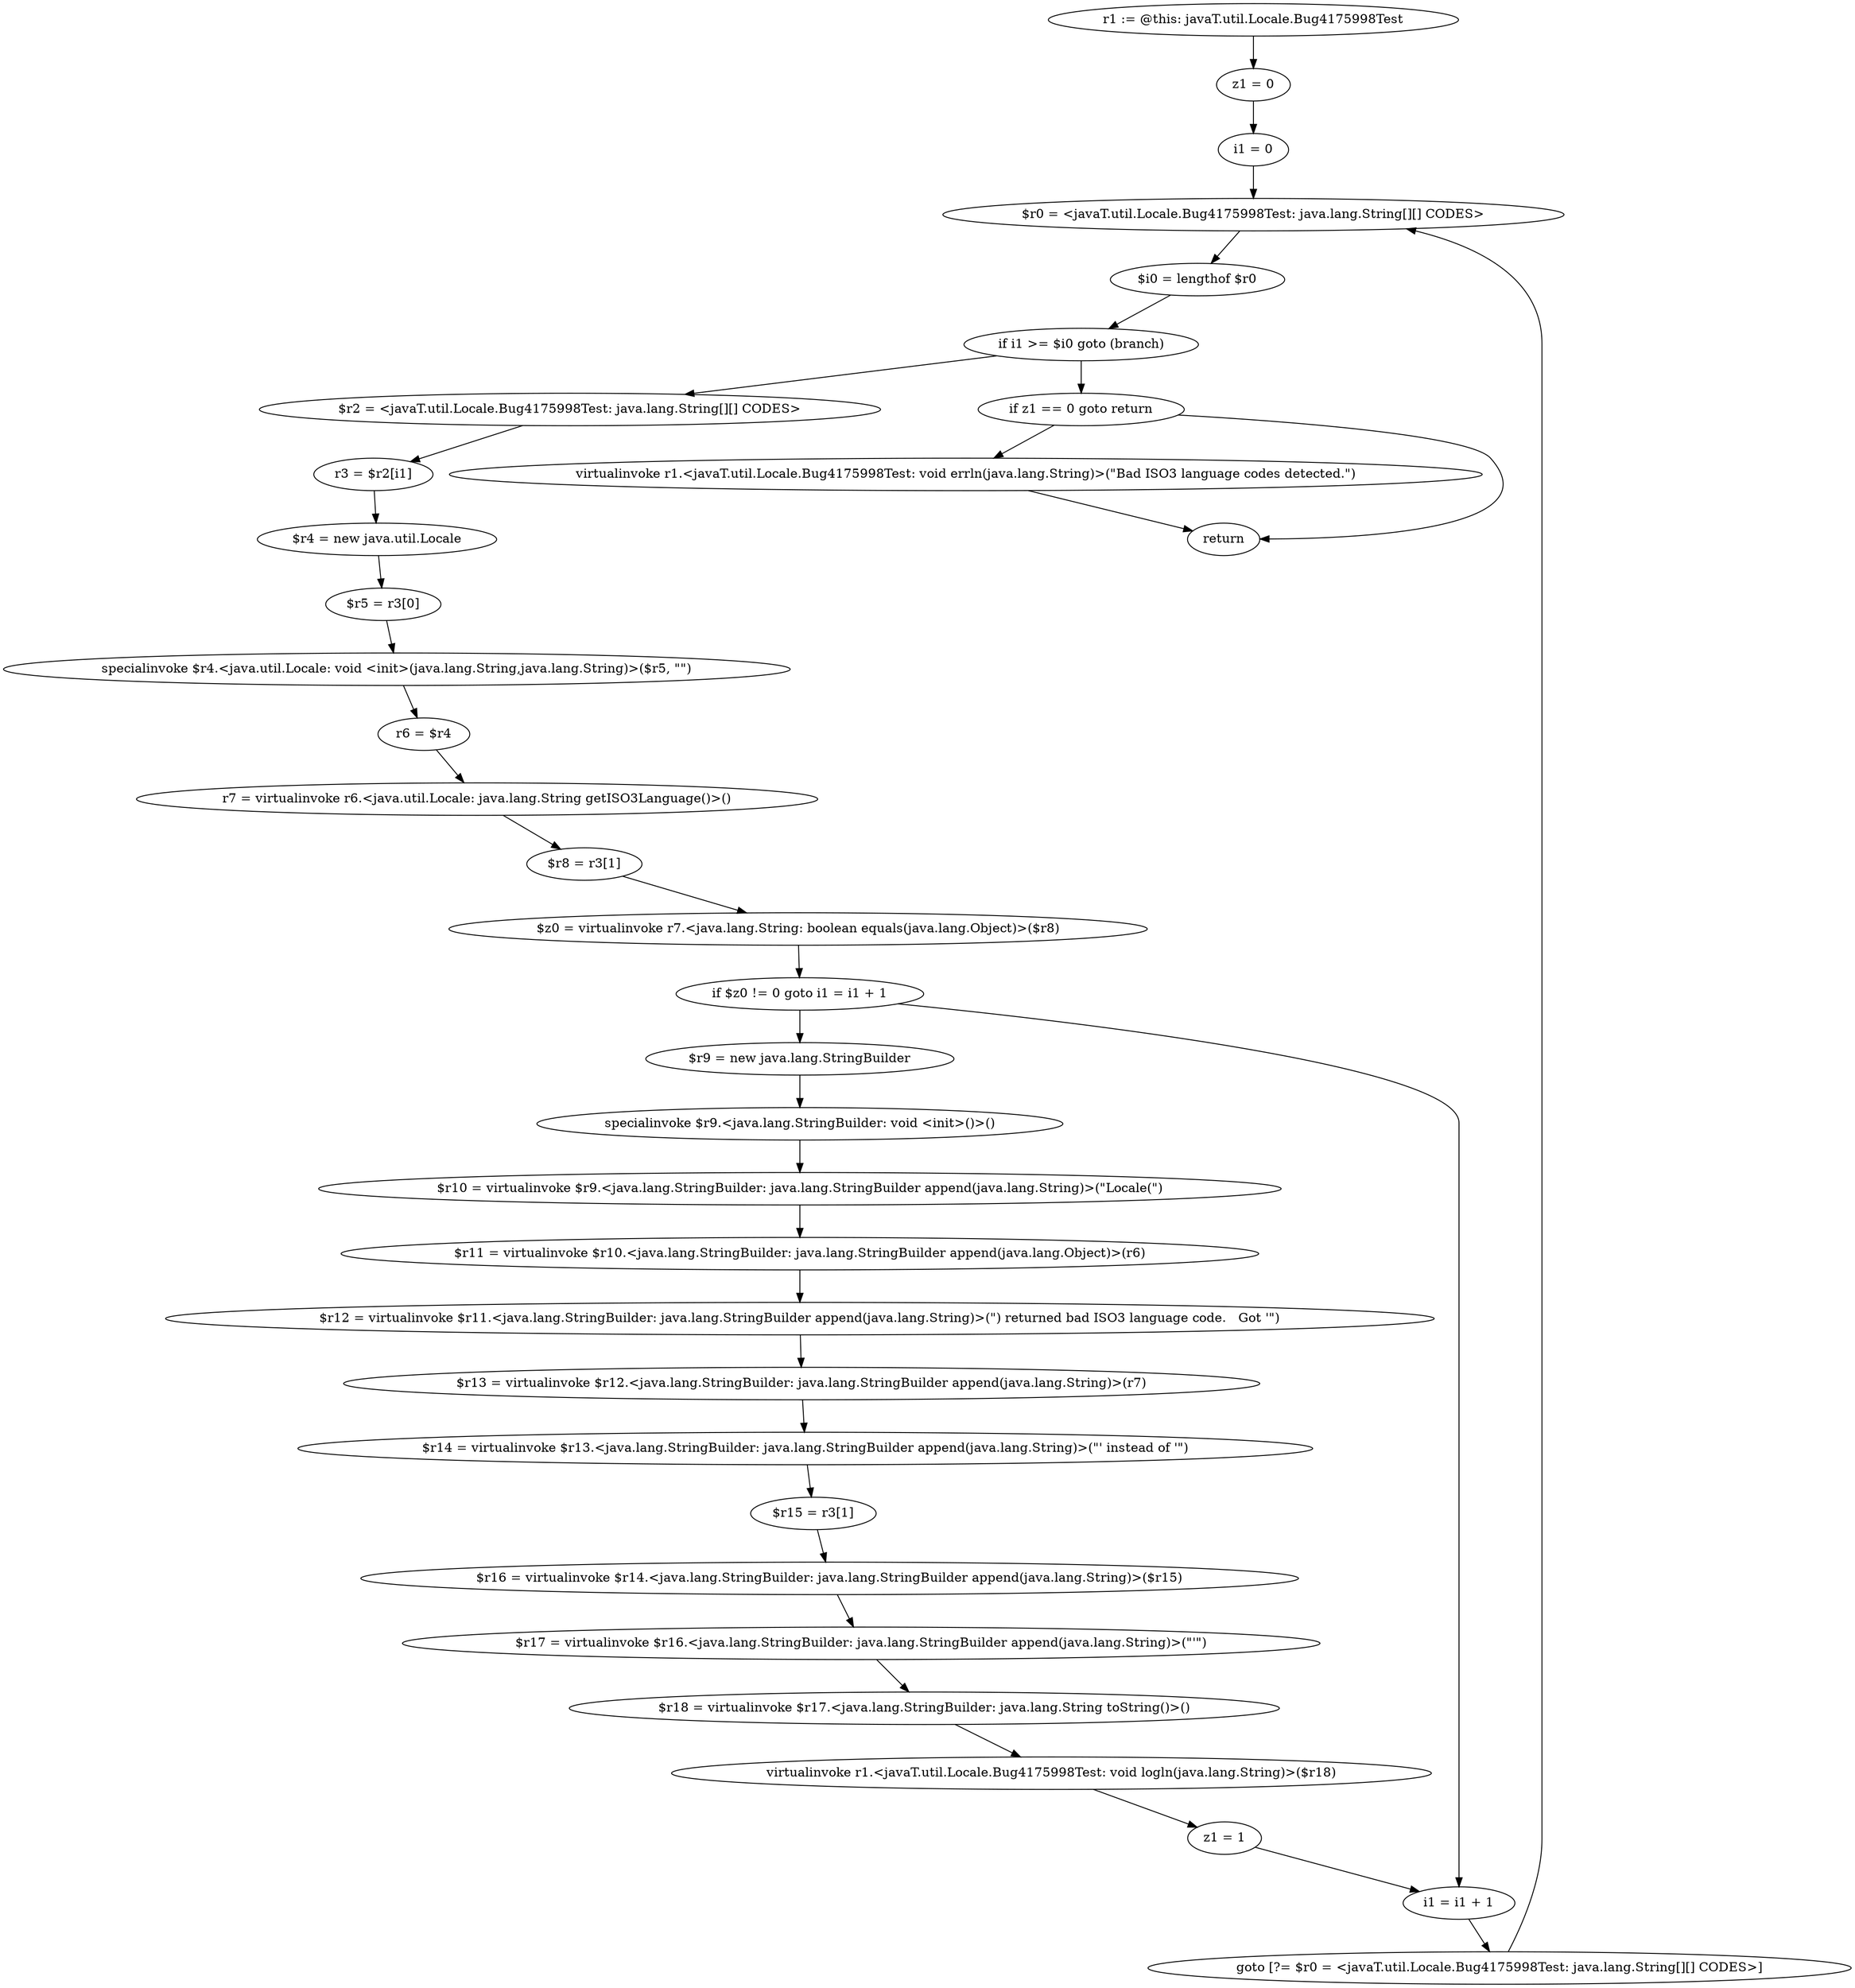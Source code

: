 digraph "unitGraph" {
    "r1 := @this: javaT.util.Locale.Bug4175998Test"
    "z1 = 0"
    "i1 = 0"
    "$r0 = <javaT.util.Locale.Bug4175998Test: java.lang.String[][] CODES>"
    "$i0 = lengthof $r0"
    "if i1 >= $i0 goto (branch)"
    "$r2 = <javaT.util.Locale.Bug4175998Test: java.lang.String[][] CODES>"
    "r3 = $r2[i1]"
    "$r4 = new java.util.Locale"
    "$r5 = r3[0]"
    "specialinvoke $r4.<java.util.Locale: void <init>(java.lang.String,java.lang.String)>($r5, \"\")"
    "r6 = $r4"
    "r7 = virtualinvoke r6.<java.util.Locale: java.lang.String getISO3Language()>()"
    "$r8 = r3[1]"
    "$z0 = virtualinvoke r7.<java.lang.String: boolean equals(java.lang.Object)>($r8)"
    "if $z0 != 0 goto i1 = i1 + 1"
    "$r9 = new java.lang.StringBuilder"
    "specialinvoke $r9.<java.lang.StringBuilder: void <init>()>()"
    "$r10 = virtualinvoke $r9.<java.lang.StringBuilder: java.lang.StringBuilder append(java.lang.String)>(\"Locale(\")"
    "$r11 = virtualinvoke $r10.<java.lang.StringBuilder: java.lang.StringBuilder append(java.lang.Object)>(r6)"
    "$r12 = virtualinvoke $r11.<java.lang.StringBuilder: java.lang.StringBuilder append(java.lang.String)>(\") returned bad ISO3 language code.   Got \'\")"
    "$r13 = virtualinvoke $r12.<java.lang.StringBuilder: java.lang.StringBuilder append(java.lang.String)>(r7)"
    "$r14 = virtualinvoke $r13.<java.lang.StringBuilder: java.lang.StringBuilder append(java.lang.String)>(\"\' instead of \'\")"
    "$r15 = r3[1]"
    "$r16 = virtualinvoke $r14.<java.lang.StringBuilder: java.lang.StringBuilder append(java.lang.String)>($r15)"
    "$r17 = virtualinvoke $r16.<java.lang.StringBuilder: java.lang.StringBuilder append(java.lang.String)>(\"\'\")"
    "$r18 = virtualinvoke $r17.<java.lang.StringBuilder: java.lang.String toString()>()"
    "virtualinvoke r1.<javaT.util.Locale.Bug4175998Test: void logln(java.lang.String)>($r18)"
    "z1 = 1"
    "i1 = i1 + 1"
    "goto [?= $r0 = <javaT.util.Locale.Bug4175998Test: java.lang.String[][] CODES>]"
    "if z1 == 0 goto return"
    "virtualinvoke r1.<javaT.util.Locale.Bug4175998Test: void errln(java.lang.String)>(\"Bad ISO3 language codes detected.\")"
    "return"
    "r1 := @this: javaT.util.Locale.Bug4175998Test"->"z1 = 0";
    "z1 = 0"->"i1 = 0";
    "i1 = 0"->"$r0 = <javaT.util.Locale.Bug4175998Test: java.lang.String[][] CODES>";
    "$r0 = <javaT.util.Locale.Bug4175998Test: java.lang.String[][] CODES>"->"$i0 = lengthof $r0";
    "$i0 = lengthof $r0"->"if i1 >= $i0 goto (branch)";
    "if i1 >= $i0 goto (branch)"->"$r2 = <javaT.util.Locale.Bug4175998Test: java.lang.String[][] CODES>";
    "if i1 >= $i0 goto (branch)"->"if z1 == 0 goto return";
    "$r2 = <javaT.util.Locale.Bug4175998Test: java.lang.String[][] CODES>"->"r3 = $r2[i1]";
    "r3 = $r2[i1]"->"$r4 = new java.util.Locale";
    "$r4 = new java.util.Locale"->"$r5 = r3[0]";
    "$r5 = r3[0]"->"specialinvoke $r4.<java.util.Locale: void <init>(java.lang.String,java.lang.String)>($r5, \"\")";
    "specialinvoke $r4.<java.util.Locale: void <init>(java.lang.String,java.lang.String)>($r5, \"\")"->"r6 = $r4";
    "r6 = $r4"->"r7 = virtualinvoke r6.<java.util.Locale: java.lang.String getISO3Language()>()";
    "r7 = virtualinvoke r6.<java.util.Locale: java.lang.String getISO3Language()>()"->"$r8 = r3[1]";
    "$r8 = r3[1]"->"$z0 = virtualinvoke r7.<java.lang.String: boolean equals(java.lang.Object)>($r8)";
    "$z0 = virtualinvoke r7.<java.lang.String: boolean equals(java.lang.Object)>($r8)"->"if $z0 != 0 goto i1 = i1 + 1";
    "if $z0 != 0 goto i1 = i1 + 1"->"$r9 = new java.lang.StringBuilder";
    "if $z0 != 0 goto i1 = i1 + 1"->"i1 = i1 + 1";
    "$r9 = new java.lang.StringBuilder"->"specialinvoke $r9.<java.lang.StringBuilder: void <init>()>()";
    "specialinvoke $r9.<java.lang.StringBuilder: void <init>()>()"->"$r10 = virtualinvoke $r9.<java.lang.StringBuilder: java.lang.StringBuilder append(java.lang.String)>(\"Locale(\")";
    "$r10 = virtualinvoke $r9.<java.lang.StringBuilder: java.lang.StringBuilder append(java.lang.String)>(\"Locale(\")"->"$r11 = virtualinvoke $r10.<java.lang.StringBuilder: java.lang.StringBuilder append(java.lang.Object)>(r6)";
    "$r11 = virtualinvoke $r10.<java.lang.StringBuilder: java.lang.StringBuilder append(java.lang.Object)>(r6)"->"$r12 = virtualinvoke $r11.<java.lang.StringBuilder: java.lang.StringBuilder append(java.lang.String)>(\") returned bad ISO3 language code.   Got \'\")";
    "$r12 = virtualinvoke $r11.<java.lang.StringBuilder: java.lang.StringBuilder append(java.lang.String)>(\") returned bad ISO3 language code.   Got \'\")"->"$r13 = virtualinvoke $r12.<java.lang.StringBuilder: java.lang.StringBuilder append(java.lang.String)>(r7)";
    "$r13 = virtualinvoke $r12.<java.lang.StringBuilder: java.lang.StringBuilder append(java.lang.String)>(r7)"->"$r14 = virtualinvoke $r13.<java.lang.StringBuilder: java.lang.StringBuilder append(java.lang.String)>(\"\' instead of \'\")";
    "$r14 = virtualinvoke $r13.<java.lang.StringBuilder: java.lang.StringBuilder append(java.lang.String)>(\"\' instead of \'\")"->"$r15 = r3[1]";
    "$r15 = r3[1]"->"$r16 = virtualinvoke $r14.<java.lang.StringBuilder: java.lang.StringBuilder append(java.lang.String)>($r15)";
    "$r16 = virtualinvoke $r14.<java.lang.StringBuilder: java.lang.StringBuilder append(java.lang.String)>($r15)"->"$r17 = virtualinvoke $r16.<java.lang.StringBuilder: java.lang.StringBuilder append(java.lang.String)>(\"\'\")";
    "$r17 = virtualinvoke $r16.<java.lang.StringBuilder: java.lang.StringBuilder append(java.lang.String)>(\"\'\")"->"$r18 = virtualinvoke $r17.<java.lang.StringBuilder: java.lang.String toString()>()";
    "$r18 = virtualinvoke $r17.<java.lang.StringBuilder: java.lang.String toString()>()"->"virtualinvoke r1.<javaT.util.Locale.Bug4175998Test: void logln(java.lang.String)>($r18)";
    "virtualinvoke r1.<javaT.util.Locale.Bug4175998Test: void logln(java.lang.String)>($r18)"->"z1 = 1";
    "z1 = 1"->"i1 = i1 + 1";
    "i1 = i1 + 1"->"goto [?= $r0 = <javaT.util.Locale.Bug4175998Test: java.lang.String[][] CODES>]";
    "goto [?= $r0 = <javaT.util.Locale.Bug4175998Test: java.lang.String[][] CODES>]"->"$r0 = <javaT.util.Locale.Bug4175998Test: java.lang.String[][] CODES>";
    "if z1 == 0 goto return"->"virtualinvoke r1.<javaT.util.Locale.Bug4175998Test: void errln(java.lang.String)>(\"Bad ISO3 language codes detected.\")";
    "if z1 == 0 goto return"->"return";
    "virtualinvoke r1.<javaT.util.Locale.Bug4175998Test: void errln(java.lang.String)>(\"Bad ISO3 language codes detected.\")"->"return";
}
